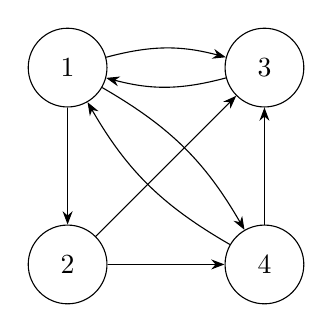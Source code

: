 \begin{tikzpicture}[>=Stealth, node distance=2.5cm, every node/.style={circle, draw, minimum size=1cm}, auto]

% Knoten
\node (1) at (0,2.5) {1};
\node (2) at (0,0) {2};
\node (3) at (2.5,2.5) {3};
\node (4) at (2.5,0) {4};

% Kanten
\draw[->, bend left=15] (1) to (3);
\draw[->, bend left=15] (3) to (1); 
\draw[->, bend left=15] (1) to (4); 
\draw[->, bend left=15] (4) to (1); 
\draw[->] (1) -- (2);
\draw[->] (2) -- (4);
\draw[->] (4) -- (3);
\draw[->] (2) -- (3);

\end{tikzpicture}